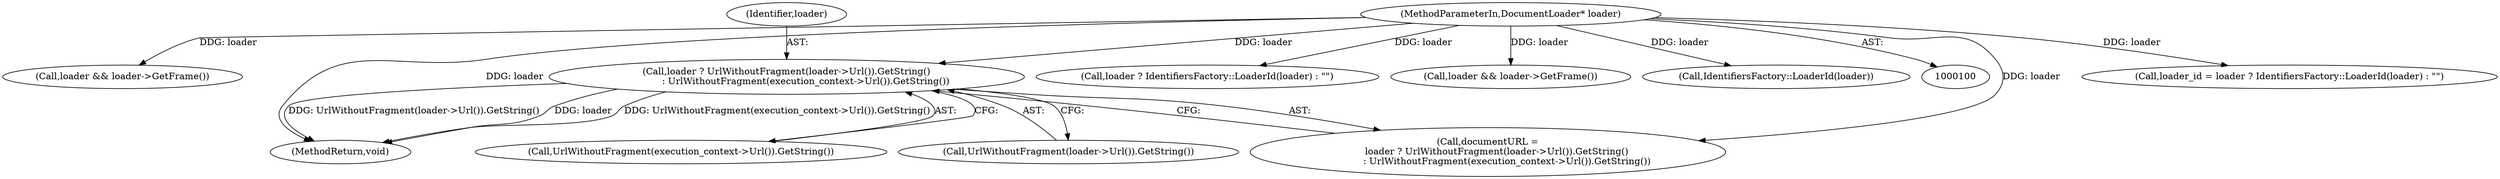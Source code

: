 digraph "0_Chrome_1c40f9042ae2d6ee7483d72998aabb5e73b2ff60_2@pointer" {
"1000231" [label="(Call,loader ? UrlWithoutFragment(loader->Url()).GetString()\n             : UrlWithoutFragment(execution_context->Url()).GetString())"];
"1000103" [label="(MethodParameterIn,DocumentLoader* loader)"];
"1000103" [label="(MethodParameterIn,DocumentLoader* loader)"];
"1000114" [label="(Call,loader_id = loader ? IdentifiersFactory::LoaderId(loader) : \"\")"];
"1000160" [label="(Call,loader && loader->GetFrame())"];
"1000116" [label="(Call,loader ? IdentifiersFactory::LoaderId(loader) : \"\")"];
"1000233" [label="(Call,UrlWithoutFragment(loader->Url()).GetString())"];
"1000229" [label="(Call,documentURL =\n      loader ? UrlWithoutFragment(loader->Url()).GetString()\n             : UrlWithoutFragment(execution_context->Url()).GetString())"];
"1000263" [label="(MethodReturn,void)"];
"1000174" [label="(Call,loader && loader->GetFrame())"];
"1000118" [label="(Call,IdentifiersFactory::LoaderId(loader))"];
"1000234" [label="(Call,UrlWithoutFragment(execution_context->Url()).GetString())"];
"1000232" [label="(Identifier,loader)"];
"1000231" [label="(Call,loader ? UrlWithoutFragment(loader->Url()).GetString()\n             : UrlWithoutFragment(execution_context->Url()).GetString())"];
"1000231" -> "1000229"  [label="AST: "];
"1000231" -> "1000233"  [label="CFG: "];
"1000231" -> "1000234"  [label="CFG: "];
"1000232" -> "1000231"  [label="AST: "];
"1000233" -> "1000231"  [label="AST: "];
"1000234" -> "1000231"  [label="AST: "];
"1000229" -> "1000231"  [label="CFG: "];
"1000231" -> "1000263"  [label="DDG: UrlWithoutFragment(loader->Url()).GetString()"];
"1000231" -> "1000263"  [label="DDG: loader"];
"1000231" -> "1000263"  [label="DDG: UrlWithoutFragment(execution_context->Url()).GetString()"];
"1000103" -> "1000231"  [label="DDG: loader"];
"1000103" -> "1000100"  [label="AST: "];
"1000103" -> "1000263"  [label="DDG: loader"];
"1000103" -> "1000114"  [label="DDG: loader"];
"1000103" -> "1000116"  [label="DDG: loader"];
"1000103" -> "1000118"  [label="DDG: loader"];
"1000103" -> "1000160"  [label="DDG: loader"];
"1000103" -> "1000174"  [label="DDG: loader"];
"1000103" -> "1000229"  [label="DDG: loader"];
}
